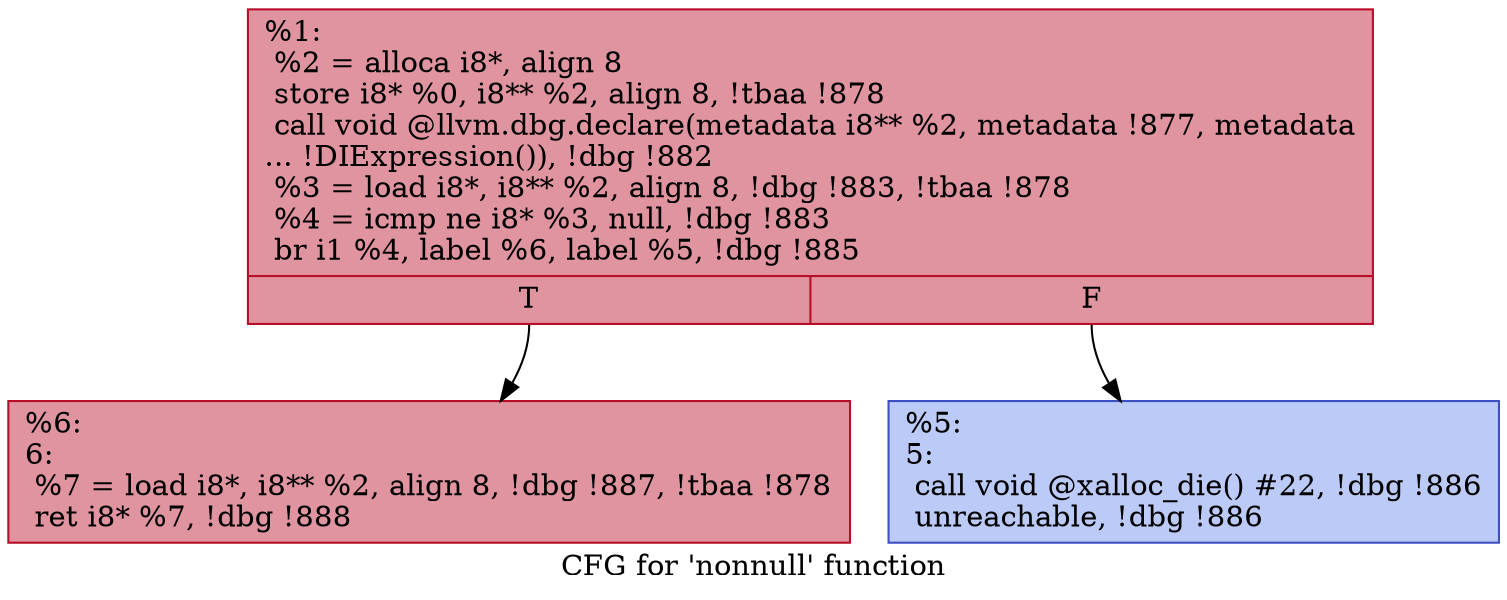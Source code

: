 digraph "CFG for 'nonnull' function" {
	label="CFG for 'nonnull' function";

	Node0x148c2e0 [shape=record,color="#b70d28ff", style=filled, fillcolor="#b70d2870",label="{%1:\l  %2 = alloca i8*, align 8\l  store i8* %0, i8** %2, align 8, !tbaa !878\l  call void @llvm.dbg.declare(metadata i8** %2, metadata !877, metadata\l... !DIExpression()), !dbg !882\l  %3 = load i8*, i8** %2, align 8, !dbg !883, !tbaa !878\l  %4 = icmp ne i8* %3, null, !dbg !883\l  br i1 %4, label %6, label %5, !dbg !885\l|{<s0>T|<s1>F}}"];
	Node0x148c2e0:s0 -> Node0x148ca70;
	Node0x148c2e0:s1 -> Node0x148ca20;
	Node0x148ca20 [shape=record,color="#3d50c3ff", style=filled, fillcolor="#6687ed70",label="{%5:\l5:                                                \l  call void @xalloc_die() #22, !dbg !886\l  unreachable, !dbg !886\l}"];
	Node0x148ca70 [shape=record,color="#b70d28ff", style=filled, fillcolor="#b70d2870",label="{%6:\l6:                                                \l  %7 = load i8*, i8** %2, align 8, !dbg !887, !tbaa !878\l  ret i8* %7, !dbg !888\l}"];
}
